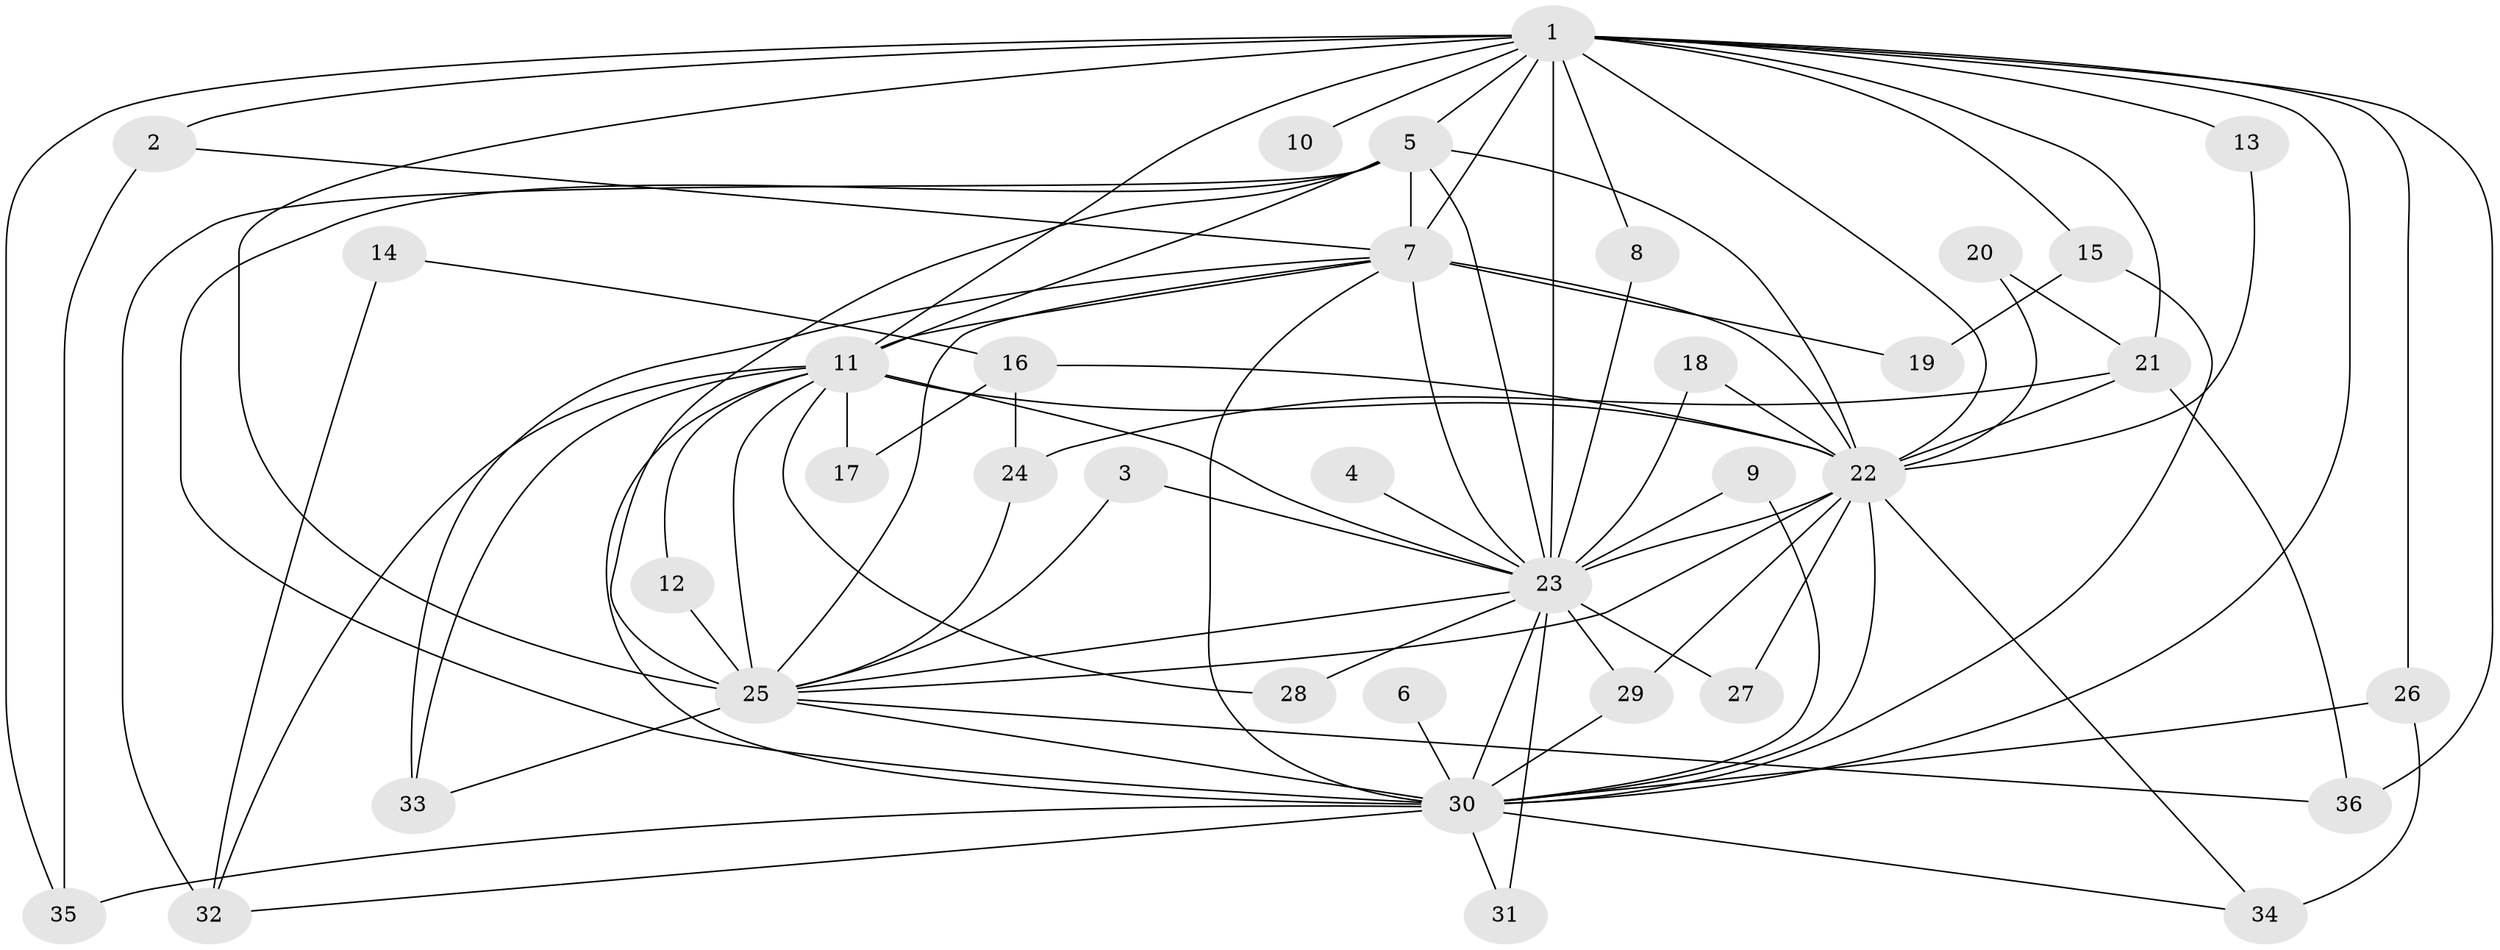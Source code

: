 // original degree distribution, {12: 0.01694915254237288, 22: 0.01694915254237288, 16: 0.05084745762711865, 17: 0.01694915254237288, 23: 0.01694915254237288, 13: 0.01694915254237288, 21: 0.01694915254237288, 11: 0.01694915254237288, 3: 0.13559322033898305, 4: 0.05084745762711865, 2: 0.6101694915254238, 6: 0.01694915254237288, 5: 0.01694915254237288}
// Generated by graph-tools (version 1.1) at 2025/36/03/04/25 23:36:21]
// undirected, 36 vertices, 87 edges
graph export_dot {
  node [color=gray90,style=filled];
  1;
  2;
  3;
  4;
  5;
  6;
  7;
  8;
  9;
  10;
  11;
  12;
  13;
  14;
  15;
  16;
  17;
  18;
  19;
  20;
  21;
  22;
  23;
  24;
  25;
  26;
  27;
  28;
  29;
  30;
  31;
  32;
  33;
  34;
  35;
  36;
  1 -- 2 [weight=1.0];
  1 -- 5 [weight=4.0];
  1 -- 7 [weight=2.0];
  1 -- 8 [weight=1.0];
  1 -- 10 [weight=2.0];
  1 -- 11 [weight=2.0];
  1 -- 13 [weight=2.0];
  1 -- 15 [weight=2.0];
  1 -- 21 [weight=1.0];
  1 -- 22 [weight=2.0];
  1 -- 23 [weight=4.0];
  1 -- 25 [weight=2.0];
  1 -- 26 [weight=1.0];
  1 -- 30 [weight=2.0];
  1 -- 35 [weight=1.0];
  1 -- 36 [weight=1.0];
  2 -- 7 [weight=1.0];
  2 -- 35 [weight=1.0];
  3 -- 23 [weight=1.0];
  3 -- 25 [weight=1.0];
  4 -- 23 [weight=1.0];
  5 -- 7 [weight=2.0];
  5 -- 11 [weight=2.0];
  5 -- 22 [weight=3.0];
  5 -- 23 [weight=2.0];
  5 -- 25 [weight=3.0];
  5 -- 30 [weight=2.0];
  5 -- 32 [weight=1.0];
  6 -- 30 [weight=1.0];
  7 -- 11 [weight=1.0];
  7 -- 19 [weight=1.0];
  7 -- 22 [weight=1.0];
  7 -- 23 [weight=1.0];
  7 -- 25 [weight=1.0];
  7 -- 30 [weight=2.0];
  7 -- 33 [weight=1.0];
  8 -- 23 [weight=1.0];
  9 -- 23 [weight=1.0];
  9 -- 30 [weight=1.0];
  11 -- 12 [weight=1.0];
  11 -- 17 [weight=1.0];
  11 -- 22 [weight=2.0];
  11 -- 23 [weight=1.0];
  11 -- 25 [weight=2.0];
  11 -- 28 [weight=1.0];
  11 -- 30 [weight=1.0];
  11 -- 32 [weight=1.0];
  11 -- 33 [weight=1.0];
  12 -- 25 [weight=1.0];
  13 -- 22 [weight=1.0];
  14 -- 16 [weight=1.0];
  14 -- 32 [weight=1.0];
  15 -- 19 [weight=1.0];
  15 -- 30 [weight=1.0];
  16 -- 17 [weight=1.0];
  16 -- 22 [weight=2.0];
  16 -- 24 [weight=1.0];
  18 -- 22 [weight=1.0];
  18 -- 23 [weight=1.0];
  20 -- 21 [weight=1.0];
  20 -- 22 [weight=1.0];
  21 -- 22 [weight=1.0];
  21 -- 24 [weight=1.0];
  21 -- 36 [weight=1.0];
  22 -- 23 [weight=1.0];
  22 -- 25 [weight=1.0];
  22 -- 27 [weight=1.0];
  22 -- 29 [weight=1.0];
  22 -- 30 [weight=3.0];
  22 -- 34 [weight=1.0];
  23 -- 25 [weight=1.0];
  23 -- 27 [weight=1.0];
  23 -- 28 [weight=1.0];
  23 -- 29 [weight=1.0];
  23 -- 30 [weight=1.0];
  23 -- 31 [weight=1.0];
  24 -- 25 [weight=1.0];
  25 -- 30 [weight=1.0];
  25 -- 33 [weight=1.0];
  25 -- 36 [weight=1.0];
  26 -- 30 [weight=1.0];
  26 -- 34 [weight=1.0];
  29 -- 30 [weight=1.0];
  30 -- 31 [weight=1.0];
  30 -- 32 [weight=1.0];
  30 -- 34 [weight=1.0];
  30 -- 35 [weight=1.0];
}

